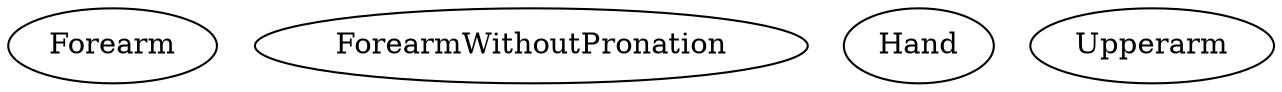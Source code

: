 /* Created by mdot for Matlab */
digraph m2html {

  Forearm [URL="Forearm.html"];
  ForearmWithoutPronation [URL="ForearmWithoutPronation.html"];
  Hand [URL="Hand.html"];
  Upperarm [URL="Upperarm.html"];
}